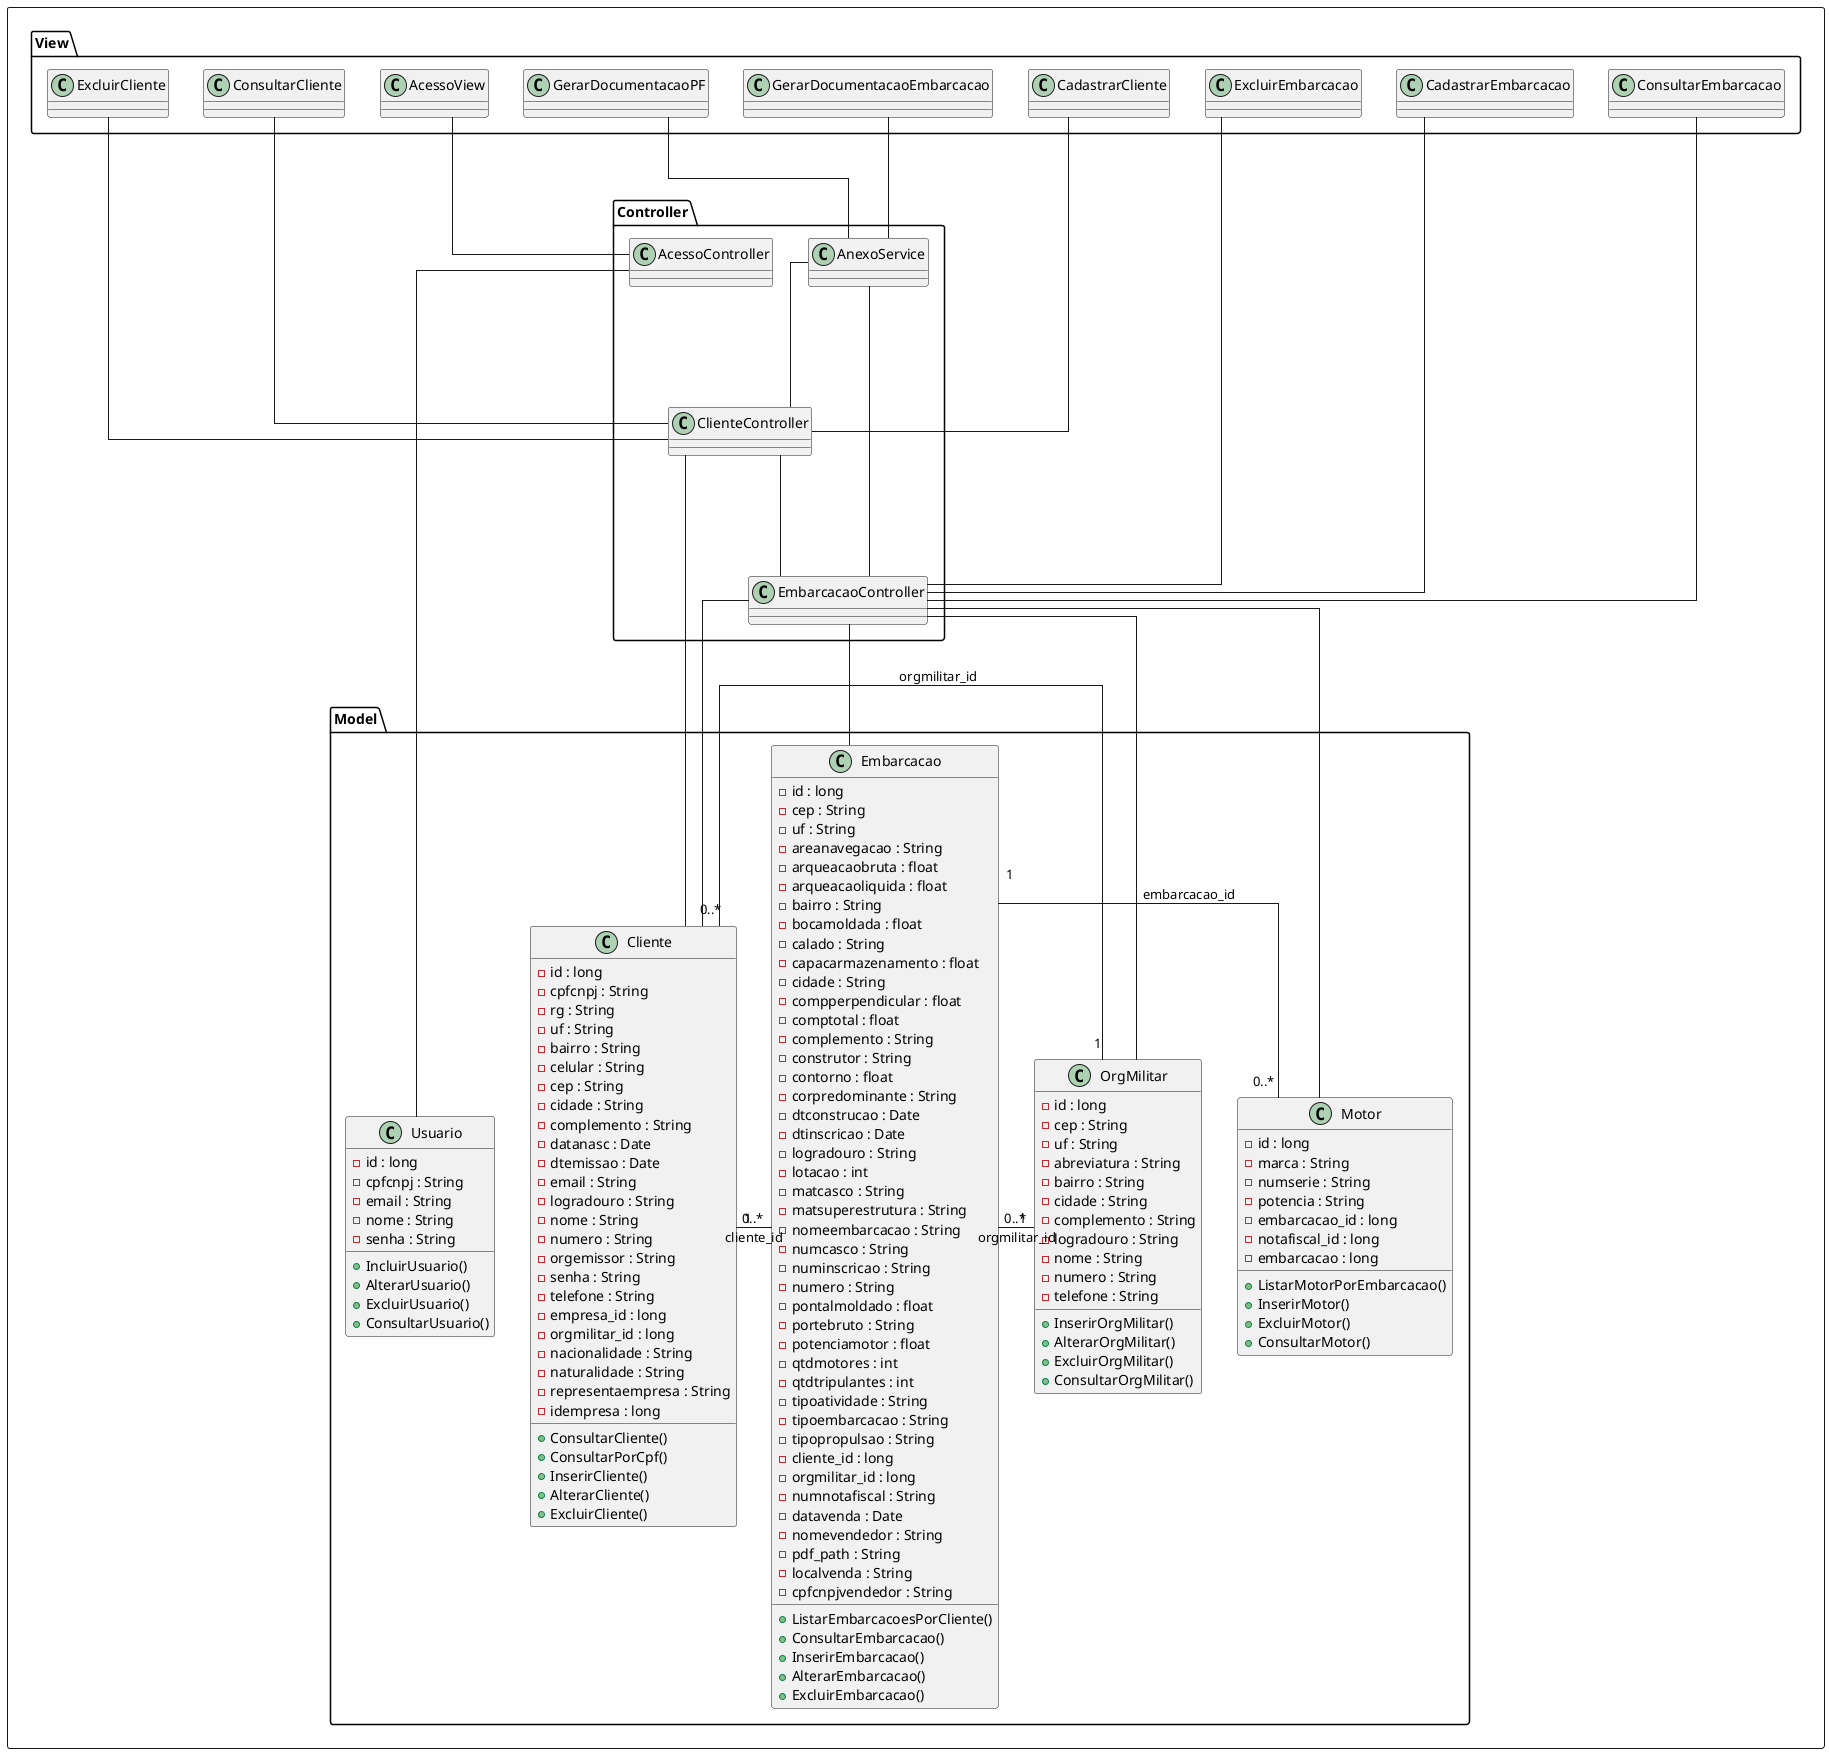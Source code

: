 @startuml

skinparam linetype ortho
rectangle {
namespace Model {

    class Cliente {
    -id : long
    -cpfcnpj : String
    -rg : String
    -uf : String
    -bairro : String
    -celular : String
    -cep : String
    -cidade : String
    -complemento : String
    -datanasc : Date
    -dtemissao : Date
    -email : String
    -logradouro : String
    -nome : String
    -numero : String
    -orgemissor : String
    -senha : String
    -telefone : String
    -empresa_id : long
    -orgmilitar_id : long
    -nacionalidade : String
    -naturalidade : String
    -representaempresa : String
    -idempresa : long
    +ConsultarCliente()
    +ConsultarPorCpf()
    +InserirCliente()
    +AlterarCliente()
    +ExcluirCliente()
    }
    class Embarcacao {
        -id : long
    -cep : String
    -uf : String
    -areanavegacao : String
    -arqueacaobruta : float
    -arqueacaoliquida : float
    -bairro : String
    -bocamoldada : float
    -calado : String
    -capacarmazenamento : float
    -cidade : String
    -compperpendicular : float
    -comptotal : float
    -complemento : String
    -construtor : String
    -contorno : float
    -corpredominante : String
    -dtconstrucao : Date
    -dtinscricao : Date
    -logradouro : String
    -lotacao : int
    -matcasco : String
    -matsuperestrutura : String
    -nomeembarcacao : String
    -numcasco : String
    -numinscricao : String
    -numero : String
    -pontalmoldado : float
    -portebruto : String
    -potenciamotor : float
    -qtdmotores : int
    -qtdtripulantes : int
    -tipoatividade : String
    -tipoembarcacao : String
    -tipopropulsao : String
    -cliente_id : long
    -orgmilitar_id : long
    -numnotafiscal : String
    -datavenda : Date
    -nomevendedor : String
    -pdf_path : String
    -localvenda : String
    -cpfcnpjvendedor : String
    +ListarEmbarcacoesPorCliente()
    +ConsultarEmbarcacao()
    +InserirEmbarcacao()
    +AlterarEmbarcacao()
    +ExcluirEmbarcacao()
    }
    class Motor {
        -id : long
    -marca : String
    -numserie : String
    -potencia : String
    -embarcacao_id : long
    -notafiscal_id : long
    -embarcacao : long
    +ListarMotorPorEmbarcacao()
    +InserirMotor()
    +ExcluirMotor()
    +ConsultarMotor()
    }
    class OrgMilitar {
        -id : long
    -cep : String
    -uf : String
    -abreviatura : String
    -bairro : String
    -cidade : String
    -complemento : String
    -logradouro : String
    -nome : String
    -numero : String
    -telefone : String
    +InserirOrgMilitar()
    +AlterarOrgMilitar()
    +ExcluirOrgMilitar()
    +ConsultarOrgMilitar()
    }
    class Usuario {
        -id : long
    -cpfcnpj : String
    -email : String
    -nome : String
    -senha : String
    +IncluirUsuario()
    +AlterarUsuario()
    +ExcluirUsuario()
    +ConsultarUsuario()
    }

    Cliente "1" - "0..*" Embarcacao : cliente_id
    OrgMilitar "1" - "0..*" Cliente : orgmilitar_id
    OrgMilitar "1" - "0..*" Embarcacao : orgmilitar_id
    Embarcacao "1" - "0..*" Motor : embarcacao_id
}

namespace Controller {
    class ClienteController{}
    ClienteController --- Cliente

    class EmbarcacaoController{}
    EmbarcacaoController --- Embarcacao
    EmbarcacaoController --- Cliente
    EmbarcacaoController --- Motor
    EmbarcacaoController --- OrgMilitar

    ClienteController --- EmbarcacaoController

    class AcessoController{}
    Usuario --- AcessoController 

    class AnexoService{}
    AnexoService --- ClienteController
    AnexoService --- EmbarcacaoController
    
}

namespace View {
    class CadastrarCliente{}
    class ConsultarCliente{}
    class ExcluirCliente{}

    CadastrarCliente --- ClienteController
    ConsultarCliente --- ClienteController
    ExcluirCliente --- ClienteController

    class CadastrarEmbarcacao{}
    class ConsultarEmbarcacao{}
    class ExcluirEmbarcacao{}

    CadastrarEmbarcacao --- EmbarcacaoController
    ConsultarEmbarcacao --- EmbarcacaoController
    ExcluirEmbarcacao --- EmbarcacaoController

    

    class GerarDocumentacaoPF{}
    class GerarDocumentacaoEmbarcacao{}

    GerarDocumentacaoPF --- AnexoService
    GerarDocumentacaoEmbarcacao --- AnexoService


    class AcessoView{}
    AcessoView --- AcessoController
    
}
}
@enduml